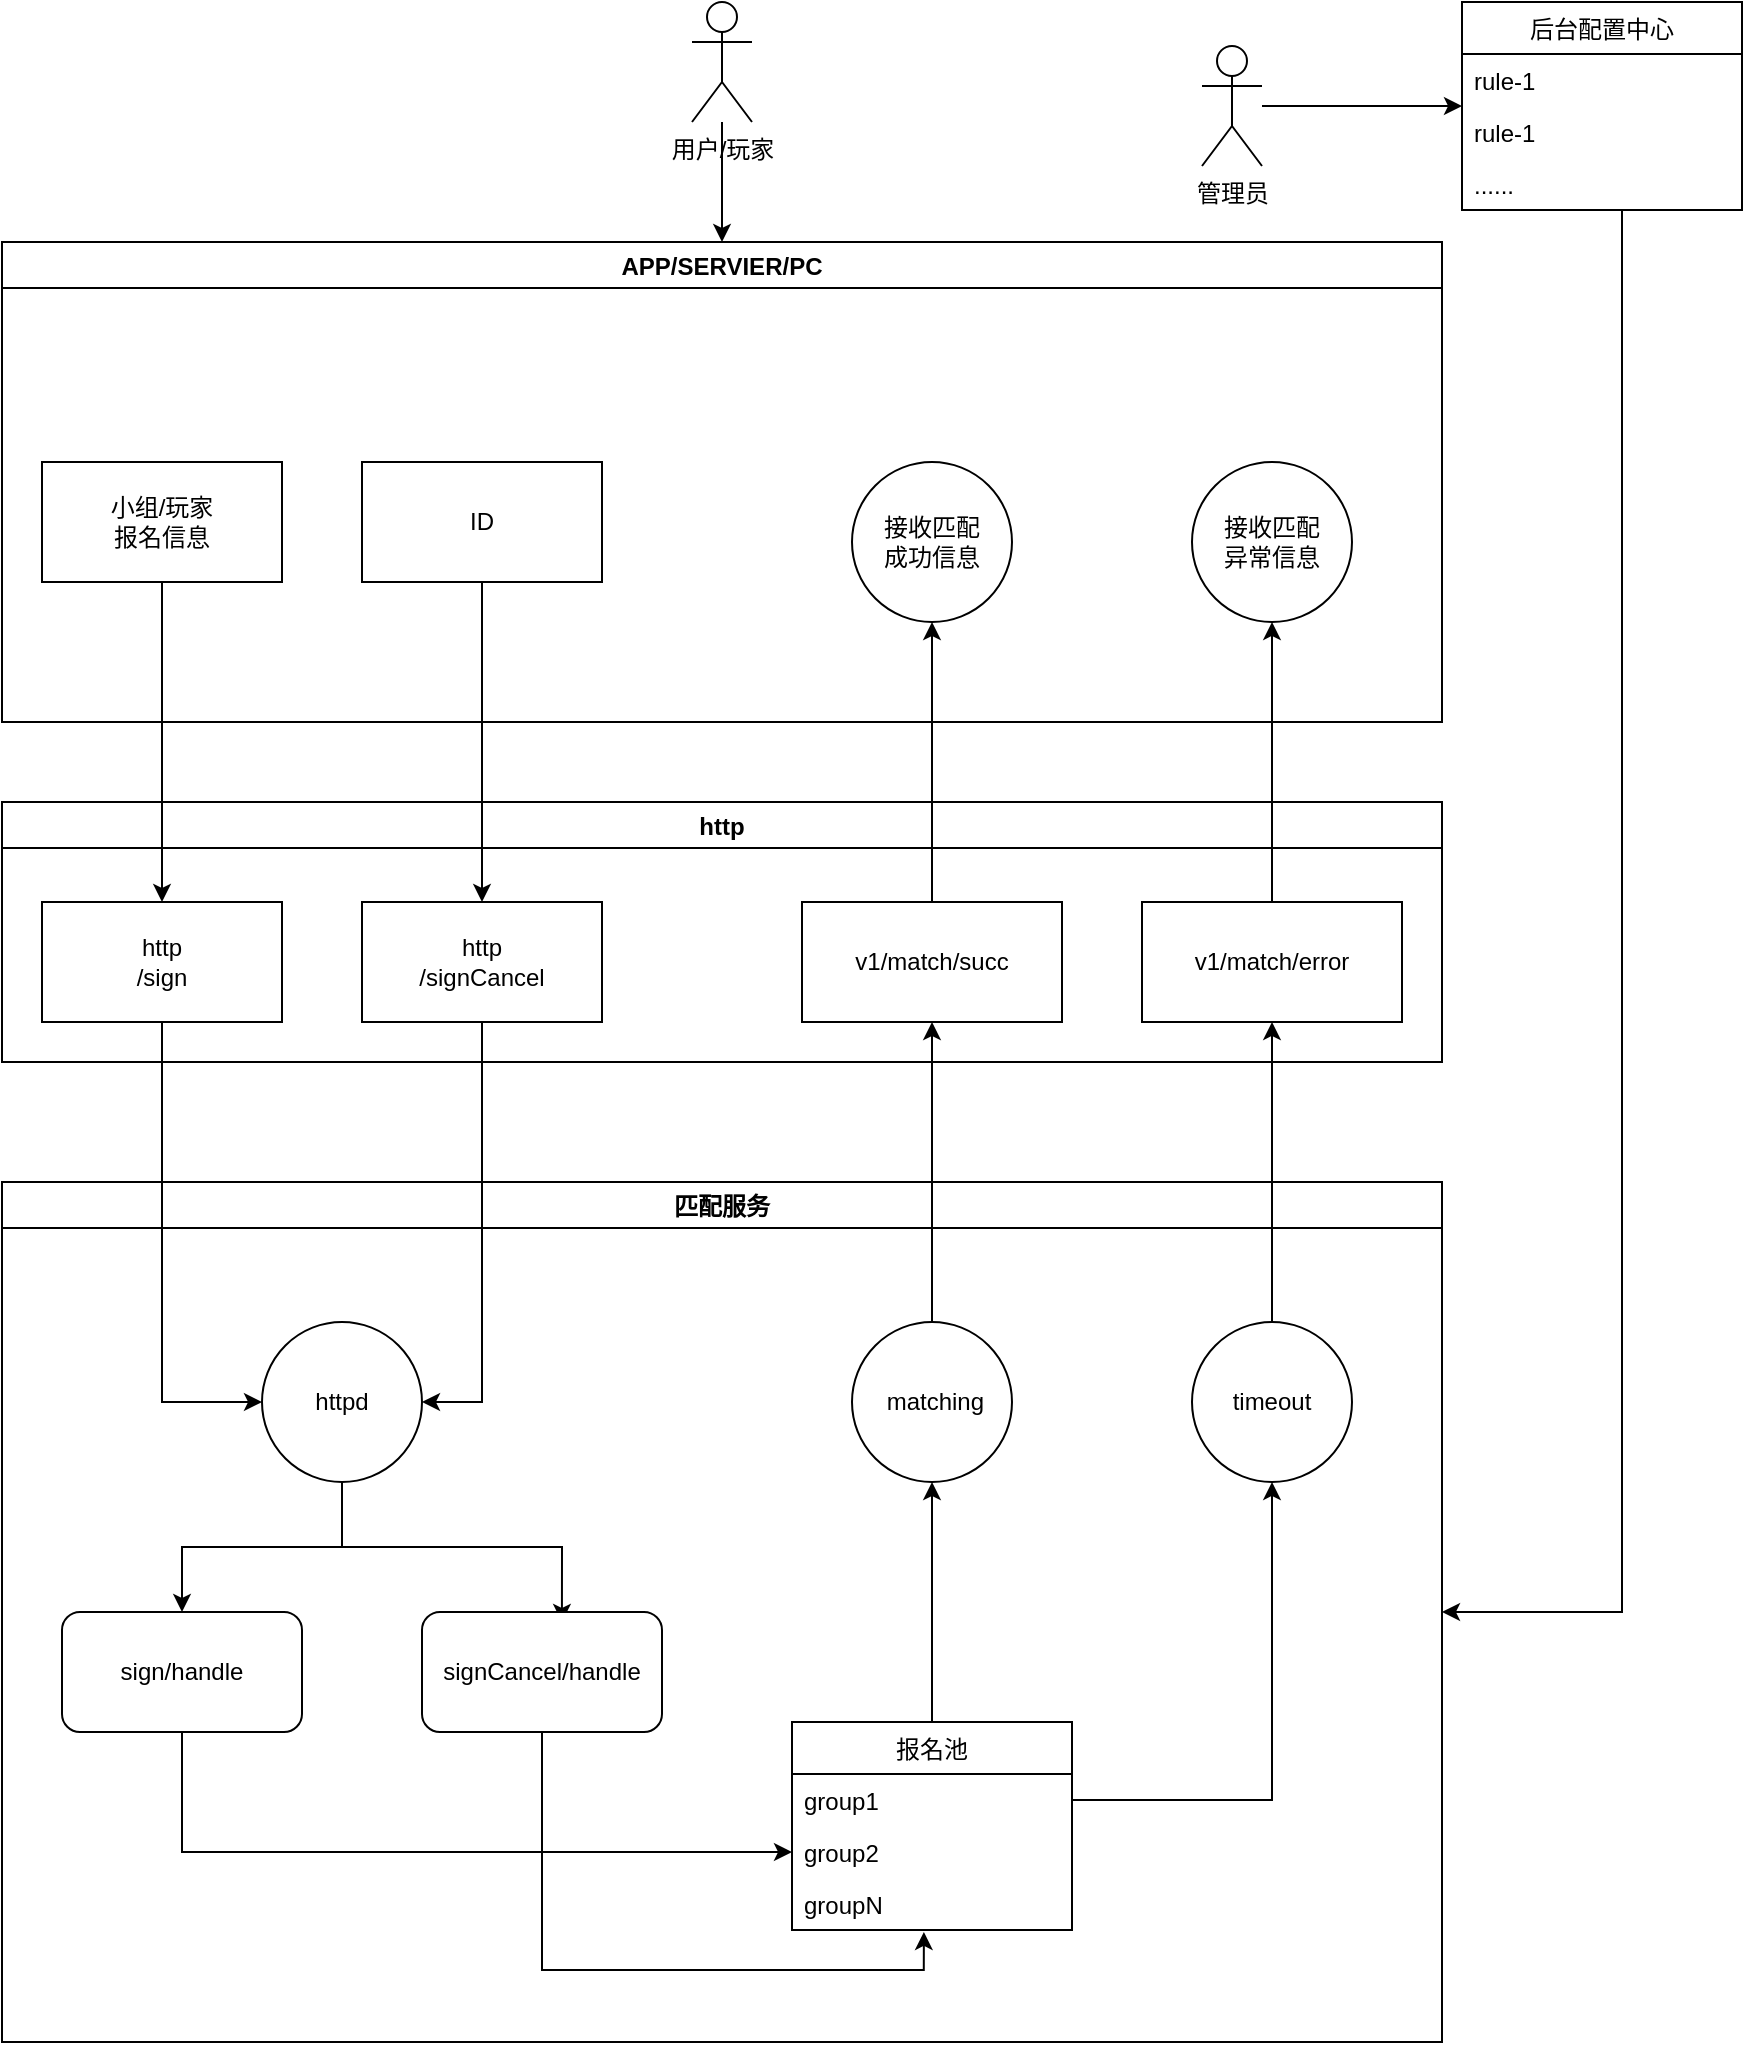<mxfile version="14.8.2" type="github">
  <diagram id="oreRLML-fIO5NJBekv-O" name="Page-1">
    <mxGraphModel dx="2946" dy="1064" grid="1" gridSize="10" guides="1" tooltips="1" connect="1" arrows="1" fold="1" page="1" pageScale="1" pageWidth="827" pageHeight="1169" math="0" shadow="0">
      <root>
        <mxCell id="0" />
        <mxCell id="1" parent="0" />
        <mxCell id="J0xB7BxQOzIGuj7F1EcN-8" value="匹配服务" style="swimlane;" parent="1" vertex="1">
          <mxGeometry x="20" y="620" width="720" height="430" as="geometry" />
        </mxCell>
        <mxCell id="J0xB7BxQOzIGuj7F1EcN-37" style="edgeStyle=orthogonalEdgeStyle;rounded=0;orthogonalLoop=1;jettySize=auto;html=1;" parent="J0xB7BxQOzIGuj7F1EcN-8" source="J0xB7BxQOzIGuj7F1EcN-9" target="J0xB7BxQOzIGuj7F1EcN-11" edge="1">
          <mxGeometry relative="1" as="geometry" />
        </mxCell>
        <mxCell id="J0xB7BxQOzIGuj7F1EcN-38" style="edgeStyle=orthogonalEdgeStyle;rounded=0;orthogonalLoop=1;jettySize=auto;html=1;entryX=0.583;entryY=0.083;entryDx=0;entryDy=0;entryPerimeter=0;" parent="J0xB7BxQOzIGuj7F1EcN-8" source="J0xB7BxQOzIGuj7F1EcN-9" target="J0xB7BxQOzIGuj7F1EcN-21" edge="1">
          <mxGeometry relative="1" as="geometry" />
        </mxCell>
        <mxCell id="J0xB7BxQOzIGuj7F1EcN-9" value="httpd" style="ellipse;whiteSpace=wrap;html=1;aspect=fixed;" parent="J0xB7BxQOzIGuj7F1EcN-8" vertex="1">
          <mxGeometry x="130" y="70" width="80" height="80" as="geometry" />
        </mxCell>
        <mxCell id="J0xB7BxQOzIGuj7F1EcN-39" style="edgeStyle=orthogonalEdgeStyle;rounded=0;orthogonalLoop=1;jettySize=auto;html=1;" parent="J0xB7BxQOzIGuj7F1EcN-8" source="J0xB7BxQOzIGuj7F1EcN-11" target="J0xB7BxQOzIGuj7F1EcN-15" edge="1">
          <mxGeometry relative="1" as="geometry" />
        </mxCell>
        <mxCell id="J0xB7BxQOzIGuj7F1EcN-11" value="sign/handle" style="rounded=1;whiteSpace=wrap;html=1;" parent="J0xB7BxQOzIGuj7F1EcN-8" vertex="1">
          <mxGeometry x="30" y="215" width="120" height="60" as="geometry" />
        </mxCell>
        <mxCell id="J0xB7BxQOzIGuj7F1EcN-48" style="edgeStyle=orthogonalEdgeStyle;rounded=0;orthogonalLoop=1;jettySize=auto;html=1;" parent="J0xB7BxQOzIGuj7F1EcN-8" source="J0xB7BxQOzIGuj7F1EcN-13" target="J0xB7BxQOzIGuj7F1EcN-17" edge="1">
          <mxGeometry relative="1" as="geometry" />
        </mxCell>
        <mxCell id="J0xB7BxQOzIGuj7F1EcN-13" value="报名池" style="swimlane;fontStyle=0;childLayout=stackLayout;horizontal=1;startSize=26;fillColor=none;horizontalStack=0;resizeParent=1;resizeParentMax=0;resizeLast=0;collapsible=1;marginBottom=0;" parent="J0xB7BxQOzIGuj7F1EcN-8" vertex="1">
          <mxGeometry x="395" y="270" width="140" height="104" as="geometry" />
        </mxCell>
        <mxCell id="J0xB7BxQOzIGuj7F1EcN-14" value="group1" style="text;strokeColor=none;fillColor=none;align=left;verticalAlign=top;spacingLeft=4;spacingRight=4;overflow=hidden;rotatable=0;points=[[0,0.5],[1,0.5]];portConstraint=eastwest;" parent="J0xB7BxQOzIGuj7F1EcN-13" vertex="1">
          <mxGeometry y="26" width="140" height="26" as="geometry" />
        </mxCell>
        <mxCell id="J0xB7BxQOzIGuj7F1EcN-15" value="group2" style="text;strokeColor=none;fillColor=none;align=left;verticalAlign=top;spacingLeft=4;spacingRight=4;overflow=hidden;rotatable=0;points=[[0,0.5],[1,0.5]];portConstraint=eastwest;" parent="J0xB7BxQOzIGuj7F1EcN-13" vertex="1">
          <mxGeometry y="52" width="140" height="26" as="geometry" />
        </mxCell>
        <mxCell id="J0xB7BxQOzIGuj7F1EcN-16" value="groupN" style="text;strokeColor=none;fillColor=none;align=left;verticalAlign=top;spacingLeft=4;spacingRight=4;overflow=hidden;rotatable=0;points=[[0,0.5],[1,0.5]];portConstraint=eastwest;" parent="J0xB7BxQOzIGuj7F1EcN-13" vertex="1">
          <mxGeometry y="78" width="140" height="26" as="geometry" />
        </mxCell>
        <mxCell id="J0xB7BxQOzIGuj7F1EcN-17" value="&amp;nbsp;matching" style="ellipse;whiteSpace=wrap;html=1;aspect=fixed;" parent="J0xB7BxQOzIGuj7F1EcN-8" vertex="1">
          <mxGeometry x="425" y="70" width="80" height="80" as="geometry" />
        </mxCell>
        <mxCell id="J0xB7BxQOzIGuj7F1EcN-47" style="edgeStyle=orthogonalEdgeStyle;rounded=0;orthogonalLoop=1;jettySize=auto;html=1;entryX=0.471;entryY=1.038;entryDx=0;entryDy=0;entryPerimeter=0;" parent="J0xB7BxQOzIGuj7F1EcN-8" source="J0xB7BxQOzIGuj7F1EcN-21" target="J0xB7BxQOzIGuj7F1EcN-16" edge="1">
          <mxGeometry relative="1" as="geometry" />
        </mxCell>
        <mxCell id="J0xB7BxQOzIGuj7F1EcN-21" value="signCancel/handle" style="rounded=1;whiteSpace=wrap;html=1;" parent="J0xB7BxQOzIGuj7F1EcN-8" vertex="1">
          <mxGeometry x="210" y="215" width="120" height="60" as="geometry" />
        </mxCell>
        <mxCell id="J0xB7BxQOzIGuj7F1EcN-25" value="timeout" style="ellipse;whiteSpace=wrap;html=1;aspect=fixed;" parent="J0xB7BxQOzIGuj7F1EcN-8" vertex="1">
          <mxGeometry x="595" y="70" width="80" height="80" as="geometry" />
        </mxCell>
        <mxCell id="J0xB7BxQOzIGuj7F1EcN-46" style="edgeStyle=orthogonalEdgeStyle;rounded=0;orthogonalLoop=1;jettySize=auto;html=1;entryX=0.5;entryY=1;entryDx=0;entryDy=0;" parent="J0xB7BxQOzIGuj7F1EcN-8" source="J0xB7BxQOzIGuj7F1EcN-14" target="J0xB7BxQOzIGuj7F1EcN-25" edge="1">
          <mxGeometry relative="1" as="geometry" />
        </mxCell>
        <mxCell id="J0xB7BxQOzIGuj7F1EcN-18" value="APP/SERVIER/PC" style="swimlane;" parent="1" vertex="1">
          <mxGeometry x="20" y="150" width="720" height="240" as="geometry" />
        </mxCell>
        <mxCell id="J0xB7BxQOzIGuj7F1EcN-2" value="小组/玩家&lt;br&gt;报名信息" style="rounded=0;whiteSpace=wrap;html=1;" parent="J0xB7BxQOzIGuj7F1EcN-18" vertex="1">
          <mxGeometry x="20" y="110" width="120" height="60" as="geometry" />
        </mxCell>
        <mxCell id="J0xB7BxQOzIGuj7F1EcN-19" value="ID" style="rounded=0;whiteSpace=wrap;html=1;" parent="J0xB7BxQOzIGuj7F1EcN-18" vertex="1">
          <mxGeometry x="180" y="110" width="120" height="60" as="geometry" />
        </mxCell>
        <mxCell id="PXDiuTHxM-yWdiHdvYmS-19" value="接收匹配&lt;br&gt;成功信息" style="ellipse;whiteSpace=wrap;html=1;aspect=fixed;" vertex="1" parent="J0xB7BxQOzIGuj7F1EcN-18">
          <mxGeometry x="425" y="110" width="80" height="80" as="geometry" />
        </mxCell>
        <mxCell id="PXDiuTHxM-yWdiHdvYmS-21" value="接收匹配&lt;br&gt;异常信息" style="ellipse;whiteSpace=wrap;html=1;aspect=fixed;" vertex="1" parent="J0xB7BxQOzIGuj7F1EcN-18">
          <mxGeometry x="595" y="110" width="80" height="80" as="geometry" />
        </mxCell>
        <mxCell id="J0xB7BxQOzIGuj7F1EcN-24" value="http" style="swimlane;" parent="1" vertex="1">
          <mxGeometry x="20" y="430" width="720" height="130" as="geometry" />
        </mxCell>
        <mxCell id="J0xB7BxQOzIGuj7F1EcN-26" value="v1/match/succ" style="rounded=0;whiteSpace=wrap;html=1;" parent="J0xB7BxQOzIGuj7F1EcN-24" vertex="1">
          <mxGeometry x="400" y="50" width="130" height="60" as="geometry" />
        </mxCell>
        <mxCell id="J0xB7BxQOzIGuj7F1EcN-27" value="v1/match/error" style="rounded=0;whiteSpace=wrap;html=1;" parent="J0xB7BxQOzIGuj7F1EcN-24" vertex="1">
          <mxGeometry x="570" y="50" width="130" height="60" as="geometry" />
        </mxCell>
        <mxCell id="J0xB7BxQOzIGuj7F1EcN-31" value="http&lt;br&gt;/sign" style="rounded=0;whiteSpace=wrap;html=1;" parent="J0xB7BxQOzIGuj7F1EcN-24" vertex="1">
          <mxGeometry x="20" y="50" width="120" height="60" as="geometry" />
        </mxCell>
        <mxCell id="J0xB7BxQOzIGuj7F1EcN-32" value="http&lt;br&gt;/signCancel" style="rounded=0;whiteSpace=wrap;html=1;" parent="J0xB7BxQOzIGuj7F1EcN-24" vertex="1">
          <mxGeometry x="180" y="50" width="120" height="60" as="geometry" />
        </mxCell>
        <mxCell id="J0xB7BxQOzIGuj7F1EcN-33" style="edgeStyle=orthogonalEdgeStyle;rounded=0;orthogonalLoop=1;jettySize=auto;html=1;" parent="1" source="J0xB7BxQOzIGuj7F1EcN-2" target="J0xB7BxQOzIGuj7F1EcN-31" edge="1">
          <mxGeometry relative="1" as="geometry" />
        </mxCell>
        <mxCell id="J0xB7BxQOzIGuj7F1EcN-34" style="edgeStyle=orthogonalEdgeStyle;rounded=0;orthogonalLoop=1;jettySize=auto;html=1;" parent="1" source="J0xB7BxQOzIGuj7F1EcN-19" target="J0xB7BxQOzIGuj7F1EcN-32" edge="1">
          <mxGeometry relative="1" as="geometry" />
        </mxCell>
        <mxCell id="J0xB7BxQOzIGuj7F1EcN-35" style="edgeStyle=orthogonalEdgeStyle;rounded=0;orthogonalLoop=1;jettySize=auto;html=1;entryX=0;entryY=0.5;entryDx=0;entryDy=0;" parent="1" source="J0xB7BxQOzIGuj7F1EcN-31" target="J0xB7BxQOzIGuj7F1EcN-9" edge="1">
          <mxGeometry relative="1" as="geometry" />
        </mxCell>
        <mxCell id="J0xB7BxQOzIGuj7F1EcN-36" style="edgeStyle=orthogonalEdgeStyle;rounded=0;orthogonalLoop=1;jettySize=auto;html=1;entryX=1;entryY=0.5;entryDx=0;entryDy=0;" parent="1" source="J0xB7BxQOzIGuj7F1EcN-32" target="J0xB7BxQOzIGuj7F1EcN-9" edge="1">
          <mxGeometry relative="1" as="geometry" />
        </mxCell>
        <mxCell id="J0xB7BxQOzIGuj7F1EcN-41" style="edgeStyle=orthogonalEdgeStyle;rounded=0;orthogonalLoop=1;jettySize=auto;html=1;entryX=0.5;entryY=1;entryDx=0;entryDy=0;" parent="1" source="J0xB7BxQOzIGuj7F1EcN-25" target="J0xB7BxQOzIGuj7F1EcN-27" edge="1">
          <mxGeometry relative="1" as="geometry" />
        </mxCell>
        <mxCell id="J0xB7BxQOzIGuj7F1EcN-42" style="edgeStyle=orthogonalEdgeStyle;rounded=0;orthogonalLoop=1;jettySize=auto;html=1;entryX=0.5;entryY=1;entryDx=0;entryDy=0;" parent="1" source="J0xB7BxQOzIGuj7F1EcN-17" target="J0xB7BxQOzIGuj7F1EcN-26" edge="1">
          <mxGeometry relative="1" as="geometry" />
        </mxCell>
        <mxCell id="PXDiuTHxM-yWdiHdvYmS-26" style="edgeStyle=orthogonalEdgeStyle;rounded=0;orthogonalLoop=1;jettySize=auto;html=1;entryX=1;entryY=0.5;entryDx=0;entryDy=0;" edge="1" parent="1" source="PXDiuTHxM-yWdiHdvYmS-7" target="J0xB7BxQOzIGuj7F1EcN-8">
          <mxGeometry relative="1" as="geometry">
            <Array as="points">
              <mxPoint x="830" y="835" />
            </Array>
          </mxGeometry>
        </mxCell>
        <mxCell id="PXDiuTHxM-yWdiHdvYmS-7" value="后台配置中心" style="swimlane;fontStyle=0;childLayout=stackLayout;horizontal=1;startSize=26;fillColor=none;horizontalStack=0;resizeParent=1;resizeParentMax=0;resizeLast=0;collapsible=1;marginBottom=0;" vertex="1" parent="1">
          <mxGeometry x="750" y="30" width="140" height="104" as="geometry" />
        </mxCell>
        <mxCell id="PXDiuTHxM-yWdiHdvYmS-8" value="rule-1" style="text;strokeColor=none;fillColor=none;align=left;verticalAlign=top;spacingLeft=4;spacingRight=4;overflow=hidden;rotatable=0;points=[[0,0.5],[1,0.5]];portConstraint=eastwest;" vertex="1" parent="PXDiuTHxM-yWdiHdvYmS-7">
          <mxGeometry y="26" width="140" height="26" as="geometry" />
        </mxCell>
        <mxCell id="PXDiuTHxM-yWdiHdvYmS-9" value="rule-1" style="text;strokeColor=none;fillColor=none;align=left;verticalAlign=top;spacingLeft=4;spacingRight=4;overflow=hidden;rotatable=0;points=[[0,0.5],[1,0.5]];portConstraint=eastwest;" vertex="1" parent="PXDiuTHxM-yWdiHdvYmS-7">
          <mxGeometry y="52" width="140" height="26" as="geometry" />
        </mxCell>
        <mxCell id="PXDiuTHxM-yWdiHdvYmS-11" value="......" style="text;strokeColor=none;fillColor=none;align=left;verticalAlign=top;spacingLeft=4;spacingRight=4;overflow=hidden;rotatable=0;points=[[0,0.5],[1,0.5]];portConstraint=eastwest;" vertex="1" parent="PXDiuTHxM-yWdiHdvYmS-7">
          <mxGeometry y="78" width="140" height="26" as="geometry" />
        </mxCell>
        <mxCell id="PXDiuTHxM-yWdiHdvYmS-25" style="edgeStyle=orthogonalEdgeStyle;rounded=0;orthogonalLoop=1;jettySize=auto;html=1;" edge="1" parent="1" source="PXDiuTHxM-yWdiHdvYmS-14" target="PXDiuTHxM-yWdiHdvYmS-7">
          <mxGeometry relative="1" as="geometry" />
        </mxCell>
        <mxCell id="PXDiuTHxM-yWdiHdvYmS-14" value="管理员" style="shape=umlActor;verticalLabelPosition=bottom;verticalAlign=top;html=1;outlineConnect=0;" vertex="1" parent="1">
          <mxGeometry x="620" y="52" width="30" height="60" as="geometry" />
        </mxCell>
        <mxCell id="PXDiuTHxM-yWdiHdvYmS-18" style="edgeStyle=orthogonalEdgeStyle;rounded=0;orthogonalLoop=1;jettySize=auto;html=1;" edge="1" parent="1" source="PXDiuTHxM-yWdiHdvYmS-17" target="J0xB7BxQOzIGuj7F1EcN-18">
          <mxGeometry relative="1" as="geometry" />
        </mxCell>
        <mxCell id="PXDiuTHxM-yWdiHdvYmS-17" value="用户/玩家" style="shape=umlActor;verticalLabelPosition=bottom;verticalAlign=top;html=1;outlineConnect=0;" vertex="1" parent="1">
          <mxGeometry x="365" y="30" width="30" height="60" as="geometry" />
        </mxCell>
        <mxCell id="PXDiuTHxM-yWdiHdvYmS-20" style="edgeStyle=orthogonalEdgeStyle;rounded=0;orthogonalLoop=1;jettySize=auto;html=1;" edge="1" parent="1" source="J0xB7BxQOzIGuj7F1EcN-26" target="PXDiuTHxM-yWdiHdvYmS-19">
          <mxGeometry relative="1" as="geometry" />
        </mxCell>
        <mxCell id="PXDiuTHxM-yWdiHdvYmS-22" style="edgeStyle=orthogonalEdgeStyle;rounded=0;orthogonalLoop=1;jettySize=auto;html=1;entryX=0.5;entryY=1;entryDx=0;entryDy=0;" edge="1" parent="1" source="J0xB7BxQOzIGuj7F1EcN-27" target="PXDiuTHxM-yWdiHdvYmS-21">
          <mxGeometry relative="1" as="geometry" />
        </mxCell>
      </root>
    </mxGraphModel>
  </diagram>
</mxfile>
